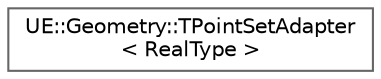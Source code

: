 digraph "Graphical Class Hierarchy"
{
 // INTERACTIVE_SVG=YES
 // LATEX_PDF_SIZE
  bgcolor="transparent";
  edge [fontname=Helvetica,fontsize=10,labelfontname=Helvetica,labelfontsize=10];
  node [fontname=Helvetica,fontsize=10,shape=box,height=0.2,width=0.4];
  rankdir="LR";
  Node0 [id="Node000000",label="UE::Geometry::TPointSetAdapter\l\< RealType \>",height=0.2,width=0.4,color="grey40", fillcolor="white", style="filled",URL="$dd/d8d/structUE_1_1Geometry_1_1TPointSetAdapter.html",tooltip="TPointSetAdapter provides a very generic interface to an indexable list of points."];
}
